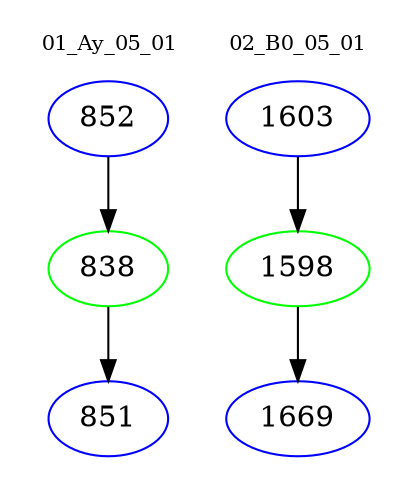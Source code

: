 digraph{
subgraph cluster_0 {
color = white
label = "01_Ay_05_01";
fontsize=10;
T0_852 [label="852", color="blue"]
T0_852 -> T0_838 [color="black"]
T0_838 [label="838", color="green"]
T0_838 -> T0_851 [color="black"]
T0_851 [label="851", color="blue"]
}
subgraph cluster_1 {
color = white
label = "02_B0_05_01";
fontsize=10;
T1_1603 [label="1603", color="blue"]
T1_1603 -> T1_1598 [color="black"]
T1_1598 [label="1598", color="green"]
T1_1598 -> T1_1669 [color="black"]
T1_1669 [label="1669", color="blue"]
}
}
